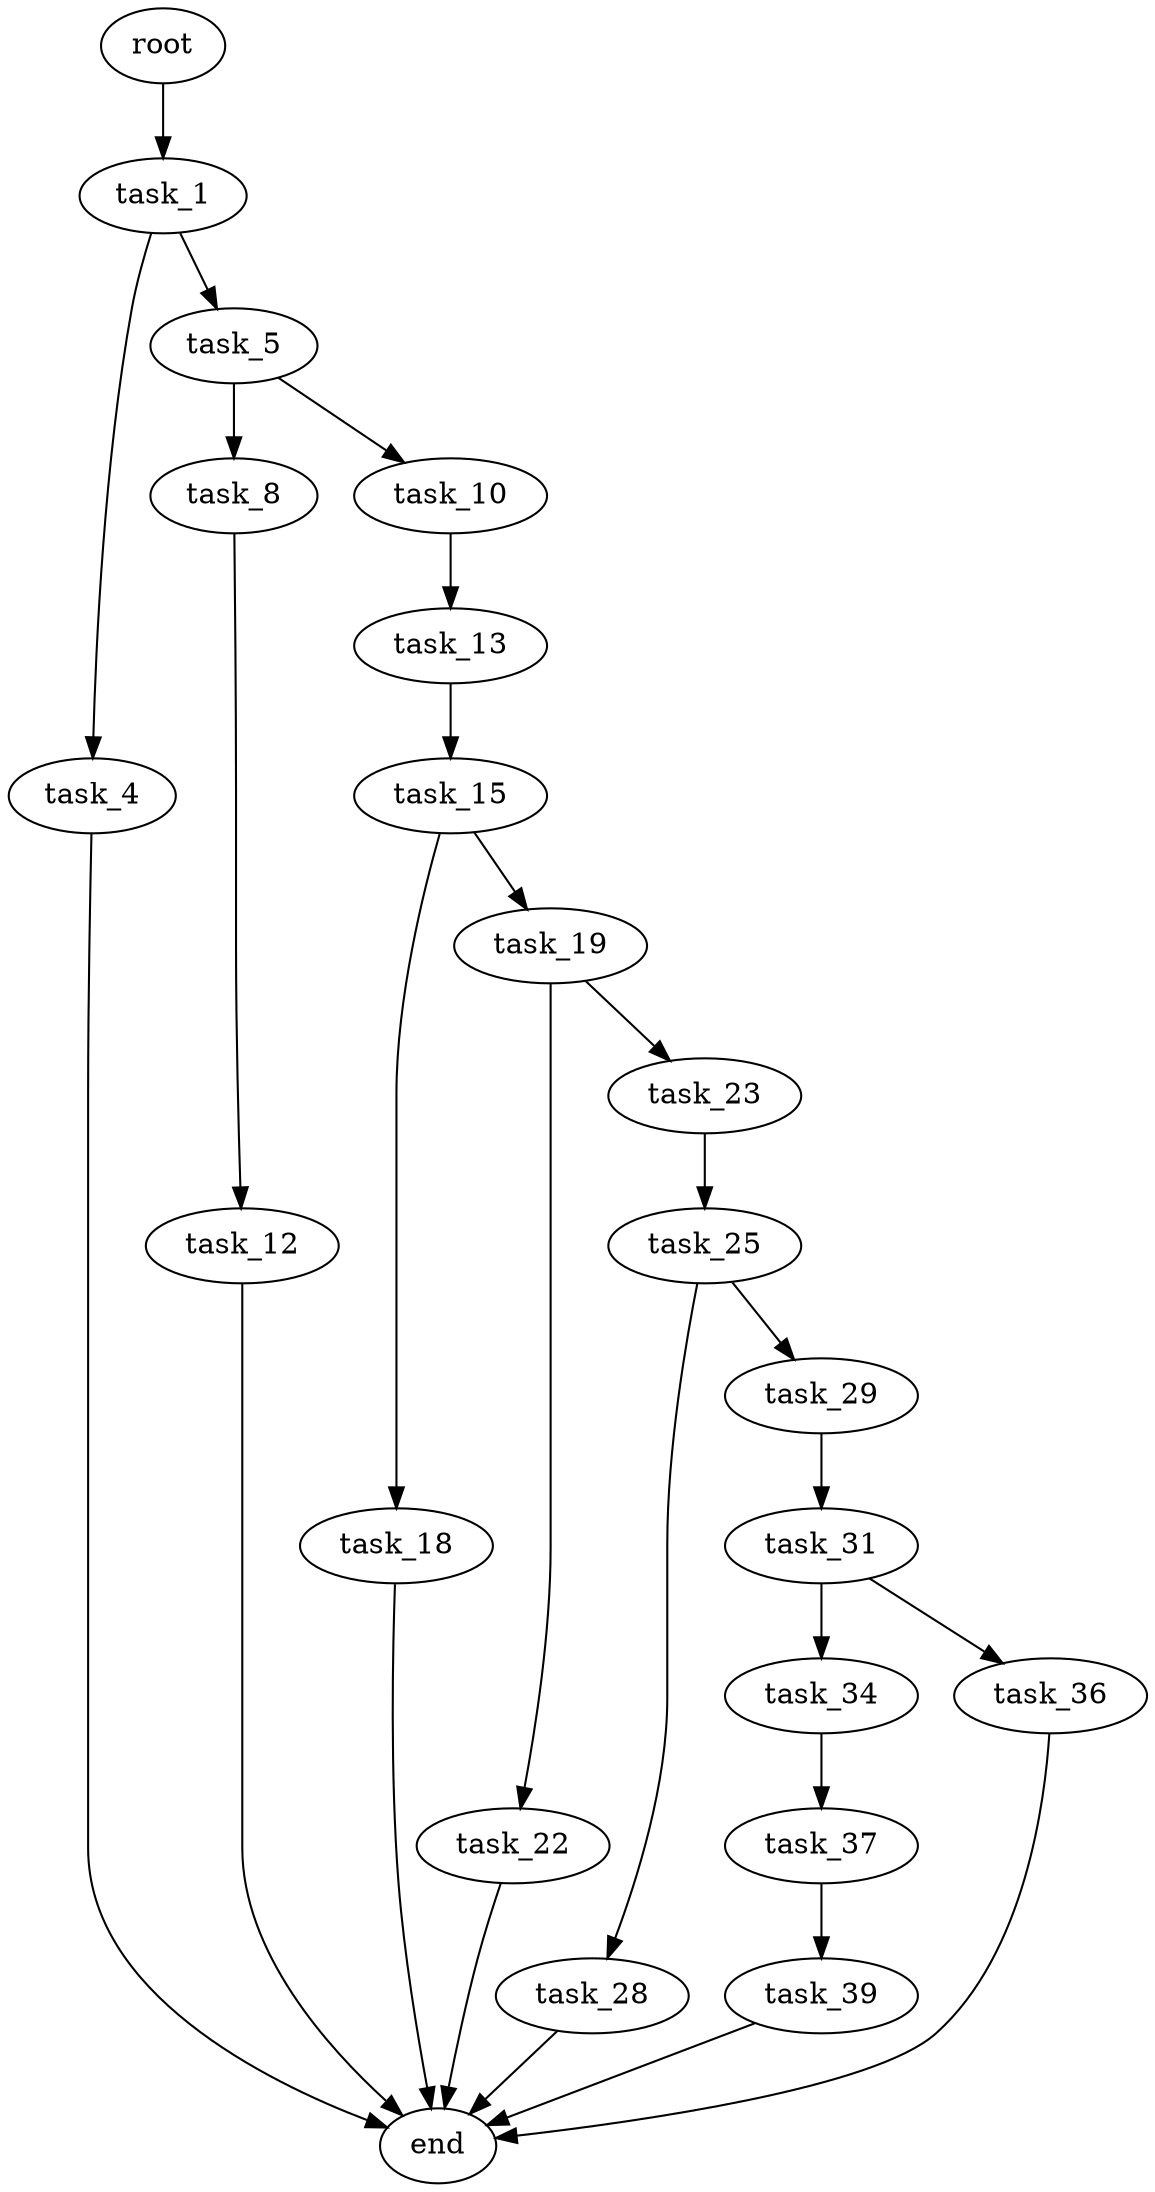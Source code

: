 digraph G {
  root [size="0.000000"];
  task_1 [size="18835061868.000000"];
  task_4 [size="687239175181.000000"];
  task_5 [size="1073741824000.000000"];
  task_8 [size="28991029248.000000"];
  task_10 [size="1073741824000.000000"];
  task_12 [size="6497773635.000000"];
  task_13 [size="782757789696.000000"];
  task_15 [size="4137241384.000000"];
  task_18 [size="5835125662.000000"];
  task_19 [size="18150136942.000000"];
  task_22 [size="588132850.000000"];
  task_23 [size="8589934592.000000"];
  task_25 [size="723066430491.000000"];
  task_28 [size="37078096096.000000"];
  task_29 [size="13499933801.000000"];
  task_31 [size="150501087678.000000"];
  task_34 [size="782757789696.000000"];
  task_36 [size="51215984939.000000"];
  task_37 [size="205278564283.000000"];
  task_39 [size="8589934592.000000"];
  end [size="0.000000"];

  root -> task_1 [size="1.000000"];
  task_1 -> task_4 [size="679477248.000000"];
  task_1 -> task_5 [size="679477248.000000"];
  task_4 -> end [size="1.000000"];
  task_5 -> task_8 [size="838860800.000000"];
  task_5 -> task_10 [size="838860800.000000"];
  task_8 -> task_12 [size="75497472.000000"];
  task_10 -> task_13 [size="838860800.000000"];
  task_12 -> end [size="1.000000"];
  task_13 -> task_15 [size="679477248.000000"];
  task_15 -> task_18 [size="75497472.000000"];
  task_15 -> task_19 [size="75497472.000000"];
  task_18 -> end [size="1.000000"];
  task_19 -> task_22 [size="301989888.000000"];
  task_19 -> task_23 [size="301989888.000000"];
  task_22 -> end [size="1.000000"];
  task_23 -> task_25 [size="33554432.000000"];
  task_25 -> task_28 [size="679477248.000000"];
  task_25 -> task_29 [size="679477248.000000"];
  task_28 -> end [size="1.000000"];
  task_29 -> task_31 [size="301989888.000000"];
  task_31 -> task_34 [size="134217728.000000"];
  task_31 -> task_36 [size="134217728.000000"];
  task_34 -> task_37 [size="679477248.000000"];
  task_36 -> end [size="1.000000"];
  task_37 -> task_39 [size="209715200.000000"];
  task_39 -> end [size="1.000000"];
}
